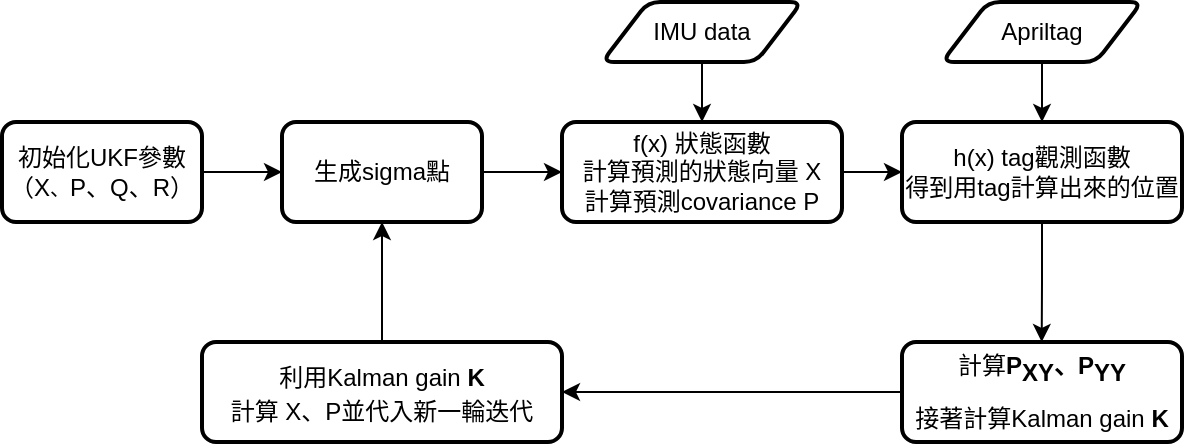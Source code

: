 <mxfile version="24.5.4" type="device">
  <diagram id="C5RBs43oDa-KdzZeNtuy" name="Page-1">
    <mxGraphModel dx="783" dy="453" grid="1" gridSize="10" guides="1" tooltips="1" connect="1" arrows="1" fold="1" page="1" pageScale="1" pageWidth="827" pageHeight="1169" math="0" shadow="0">
      <root>
        <mxCell id="WIyWlLk6GJQsqaUBKTNV-0" />
        <mxCell id="WIyWlLk6GJQsqaUBKTNV-1" parent="WIyWlLk6GJQsqaUBKTNV-0" />
        <mxCell id="FmCvHvQoK2uDitaGpl74-2" value="" style="edgeStyle=orthogonalEdgeStyle;rounded=0;orthogonalLoop=1;jettySize=auto;html=1;" edge="1" parent="WIyWlLk6GJQsqaUBKTNV-1" source="FmCvHvQoK2uDitaGpl74-0" target="FmCvHvQoK2uDitaGpl74-1">
          <mxGeometry relative="1" as="geometry" />
        </mxCell>
        <mxCell id="FmCvHvQoK2uDitaGpl74-0" value="初始化UKF參數&lt;div&gt;（X&lt;span style=&quot;font-size: 10px;&quot;&gt;、&lt;/span&gt;P、Q、R）&lt;/div&gt;" style="rounded=1;whiteSpace=wrap;html=1;absoluteArcSize=1;arcSize=14;strokeWidth=2;" vertex="1" parent="WIyWlLk6GJQsqaUBKTNV-1">
          <mxGeometry x="40" y="80" width="100" height="50" as="geometry" />
        </mxCell>
        <mxCell id="FmCvHvQoK2uDitaGpl74-3" style="edgeStyle=orthogonalEdgeStyle;rounded=0;orthogonalLoop=1;jettySize=auto;html=1;entryX=0;entryY=0.5;entryDx=0;entryDy=0;" edge="1" parent="WIyWlLk6GJQsqaUBKTNV-1" source="FmCvHvQoK2uDitaGpl74-1" target="FmCvHvQoK2uDitaGpl74-4">
          <mxGeometry relative="1" as="geometry">
            <mxPoint x="320" y="100" as="targetPoint" />
          </mxGeometry>
        </mxCell>
        <mxCell id="FmCvHvQoK2uDitaGpl74-1" value="生成sigma點" style="whiteSpace=wrap;html=1;rounded=1;arcSize=14;strokeWidth=2;" vertex="1" parent="WIyWlLk6GJQsqaUBKTNV-1">
          <mxGeometry x="180" y="80" width="100" height="50" as="geometry" />
        </mxCell>
        <mxCell id="FmCvHvQoK2uDitaGpl74-11" style="edgeStyle=orthogonalEdgeStyle;rounded=0;orthogonalLoop=1;jettySize=auto;html=1;" edge="1" parent="WIyWlLk6GJQsqaUBKTNV-1" source="FmCvHvQoK2uDitaGpl74-4" target="FmCvHvQoK2uDitaGpl74-10">
          <mxGeometry relative="1" as="geometry" />
        </mxCell>
        <mxCell id="FmCvHvQoK2uDitaGpl74-4" value="f(x) 狀態函數&lt;div&gt;計算預測的狀態向量 X&lt;/div&gt;&lt;div&gt;計算預測covariance P&lt;/div&gt;" style="whiteSpace=wrap;html=1;rounded=1;arcSize=14;strokeWidth=2;" vertex="1" parent="WIyWlLk6GJQsqaUBKTNV-1">
          <mxGeometry x="320" y="80" width="140" height="50" as="geometry" />
        </mxCell>
        <mxCell id="FmCvHvQoK2uDitaGpl74-7" style="edgeStyle=orthogonalEdgeStyle;rounded=0;orthogonalLoop=1;jettySize=auto;html=1;entryX=0.5;entryY=0;entryDx=0;entryDy=0;" edge="1" parent="WIyWlLk6GJQsqaUBKTNV-1" source="FmCvHvQoK2uDitaGpl74-6" target="FmCvHvQoK2uDitaGpl74-4">
          <mxGeometry relative="1" as="geometry" />
        </mxCell>
        <mxCell id="FmCvHvQoK2uDitaGpl74-6" value="IMU data" style="shape=parallelogram;html=1;strokeWidth=2;perimeter=parallelogramPerimeter;whiteSpace=wrap;rounded=1;arcSize=12;size=0.23;" vertex="1" parent="WIyWlLk6GJQsqaUBKTNV-1">
          <mxGeometry x="340" y="20" width="100" height="30" as="geometry" />
        </mxCell>
        <mxCell id="FmCvHvQoK2uDitaGpl74-14" style="edgeStyle=orthogonalEdgeStyle;rounded=0;orthogonalLoop=1;jettySize=auto;html=1;exitX=0.5;exitY=1;exitDx=0;exitDy=0;" edge="1" parent="WIyWlLk6GJQsqaUBKTNV-1" source="FmCvHvQoK2uDitaGpl74-10">
          <mxGeometry relative="1" as="geometry">
            <mxPoint x="559.857" y="190" as="targetPoint" />
          </mxGeometry>
        </mxCell>
        <mxCell id="FmCvHvQoK2uDitaGpl74-10" value="h(x) tag觀測函數&lt;div&gt;得到用tag計算出來的位置&lt;/div&gt;" style="whiteSpace=wrap;html=1;rounded=1;arcSize=14;strokeWidth=2;" vertex="1" parent="WIyWlLk6GJQsqaUBKTNV-1">
          <mxGeometry x="490" y="80" width="140" height="50" as="geometry" />
        </mxCell>
        <mxCell id="FmCvHvQoK2uDitaGpl74-13" value="" style="edgeStyle=orthogonalEdgeStyle;rounded=0;orthogonalLoop=1;jettySize=auto;html=1;" edge="1" parent="WIyWlLk6GJQsqaUBKTNV-1" source="FmCvHvQoK2uDitaGpl74-12" target="FmCvHvQoK2uDitaGpl74-10">
          <mxGeometry relative="1" as="geometry" />
        </mxCell>
        <mxCell id="FmCvHvQoK2uDitaGpl74-12" value="Apriltag" style="shape=parallelogram;html=1;strokeWidth=2;perimeter=parallelogramPerimeter;whiteSpace=wrap;rounded=1;arcSize=12;size=0.23;" vertex="1" parent="WIyWlLk6GJQsqaUBKTNV-1">
          <mxGeometry x="510" y="20" width="100" height="30" as="geometry" />
        </mxCell>
        <mxCell id="FmCvHvQoK2uDitaGpl74-17" style="edgeStyle=orthogonalEdgeStyle;rounded=0;orthogonalLoop=1;jettySize=auto;html=1;entryX=0.5;entryY=1;entryDx=0;entryDy=0;" edge="1" parent="WIyWlLk6GJQsqaUBKTNV-1" source="FmCvHvQoK2uDitaGpl74-18" target="FmCvHvQoK2uDitaGpl74-1">
          <mxGeometry relative="1" as="geometry" />
        </mxCell>
        <mxCell id="FmCvHvQoK2uDitaGpl74-15" value="&lt;font style=&quot;font-size: 12px;&quot;&gt;&lt;span style=&quot;-webkit-user-drag: none; -webkit-tap-highlight-color: transparent; margin: 0px; padding: 0px; user-select: text; text-align: left; white-space-collapse: preserve; background-color: rgb(255, 255, 255); line-height: 19.425px; font-family: Calibri, Calibri_EmbeddedFont, Calibri_MSFontService, sans-serif; font-variant-ligatures: none !important;&quot; class=&quot;TextRun SCXW242672587 BCX0&quot; lang=&quot;ZH-TW&quot; data-contrast=&quot;auto&quot;&gt;&lt;span style=&quot;-webkit-user-drag: none; -webkit-tap-highlight-color: transparent; margin: 0px; padding: 0px; user-select: text;&quot; class=&quot;NormalTextRun SCXW242672587 BCX0&quot;&gt;計算&lt;/span&gt;&lt;/span&gt;&lt;span style=&quot;-webkit-user-drag: none; -webkit-tap-highlight-color: transparent; margin: 0px; padding: 0px; user-select: text; text-align: left; white-space-collapse: preserve; background-color: rgb(255, 255, 255); line-height: 19.425px; font-family: Calibri, Calibri_EmbeddedFont, Calibri_MSFontService, sans-serif; font-weight: bold; font-variant-ligatures: none !important;&quot; class=&quot;TextRun SCXW242672587 BCX0&quot; lang=&quot;EN-US&quot; data-contrast=&quot;auto&quot;&gt;&lt;span style=&quot;-webkit-user-drag: none; -webkit-tap-highlight-color: transparent; margin: 0px; padding: 0px; user-select: text;&quot; class=&quot;NormalTextRun SCXW242672587 BCX0&quot;&gt;P&lt;/span&gt;&lt;/span&gt;&lt;span style=&quot;-webkit-user-drag: none; -webkit-tap-highlight-color: transparent; margin: 0px; padding: 0px; user-select: text; text-align: left; white-space-collapse: preserve; background-color: rgb(255, 255, 255); line-height: 19.425px; font-family: Calibri, Calibri_EmbeddedFont, Calibri_MSFontService, sans-serif; font-weight: bold; font-variant-ligatures: none !important;&quot; class=&quot;TextRun SCXW242672587 BCX0&quot; lang=&quot;EN-US&quot; data-contrast=&quot;auto&quot;&gt;&lt;span style=&quot;-webkit-user-drag: none; -webkit-tap-highlight-color: transparent; margin: 0px; padding: 0px; user-select: text; vertical-align: sub;&quot; data-fontsize=&quot;12&quot; class=&quot;NormalTextRun Subscript SCXW242672587 BCX0&quot;&gt;XY&lt;/span&gt;&lt;/span&gt;&lt;span style=&quot;-webkit-user-drag: none; -webkit-tap-highlight-color: transparent; margin: 0px; padding: 0px; user-select: text; text-align: left; white-space-collapse: preserve; background-color: rgb(255, 255, 255); line-height: 19.425px; font-family: Calibri, Calibri_EmbeddedFont, Calibri_MSFontService, sans-serif; font-weight: bold; font-variant-ligatures: none !important;&quot; class=&quot;TextRun SCXW242672587 BCX0&quot; lang=&quot;ZH-TW&quot; data-contrast=&quot;auto&quot;&gt;&lt;span style=&quot;-webkit-user-drag: none; -webkit-tap-highlight-color: transparent; margin: 0px; padding: 0px; user-select: text;&quot; class=&quot;NormalTextRun SCXW242672587 BCX0&quot;&gt;、&lt;/span&gt;&lt;/span&gt;&lt;span style=&quot;-webkit-user-drag: none; -webkit-tap-highlight-color: transparent; margin: 0px; padding: 0px; user-select: text; text-align: left; white-space-collapse: preserve; background-color: rgb(255, 255, 255); line-height: 19.425px; font-family: Calibri, Calibri_EmbeddedFont, Calibri_MSFontService, sans-serif; font-weight: bold; font-variant-ligatures: none !important;&quot; class=&quot;TextRun SCXW242672587 BCX0&quot; lang=&quot;EN-US&quot; data-contrast=&quot;auto&quot;&gt;&lt;span style=&quot;-webkit-user-drag: none; -webkit-tap-highlight-color: transparent; margin: 0px; padding: 0px; user-select: text;&quot; class=&quot;NormalTextRun SCXW242672587 BCX0&quot;&gt;P&lt;/span&gt;&lt;/span&gt;&lt;span style=&quot;-webkit-user-drag: none; -webkit-tap-highlight-color: transparent; margin: 0px; padding: 0px; user-select: text; text-align: left; white-space-collapse: preserve; background-color: rgb(255, 255, 255); line-height: 19.425px; font-family: Calibri, Calibri_EmbeddedFont, Calibri_MSFontService, sans-serif; font-weight: bold; font-variant-ligatures: none !important;&quot; class=&quot;TextRun SCXW242672587 BCX0&quot; lang=&quot;EN-US&quot; data-contrast=&quot;auto&quot;&gt;&lt;span style=&quot;-webkit-user-drag: none; -webkit-tap-highlight-color: transparent; margin: 0px; padding: 0px; user-select: text; vertical-align: sub;&quot; data-fontsize=&quot;12&quot; class=&quot;NormalTextRun Subscript SCXW242672587 BCX0&quot;&gt;YY&lt;/span&gt;&lt;/span&gt;&lt;/font&gt;&lt;div style=&quot;&quot;&gt;&lt;span style=&quot;-webkit-user-drag: none; -webkit-tap-highlight-color: transparent; margin: 0px; padding: 0px; user-select: text; text-align: left; white-space-collapse: preserve; background-color: rgb(255, 255, 255); line-height: 19.425px; font-family: Calibri, Calibri_EmbeddedFont, Calibri_MSFontService, sans-serif; font-weight: bold; font-variant-ligatures: none !important;&quot; class=&quot;TextRun SCXW242672587 BCX0&quot; lang=&quot;EN-US&quot; data-contrast=&quot;auto&quot;&gt;&lt;span style=&quot;-webkit-user-drag: none; -webkit-tap-highlight-color: transparent; margin: 0px; padding: 0px; user-select: text; vertical-align: sub;&quot; data-fontsize=&quot;12&quot; class=&quot;NormalTextRun Subscript SCXW242672587 BCX0&quot;&gt;&lt;font style=&quot;font-size: 12px;&quot;&gt;&lt;span style=&quot;-webkit-user-drag: none; -webkit-tap-highlight-color: transparent; margin: 0px; padding: 0px; user-select: text; font-weight: 400; line-height: 19.425px;&quot; class=&quot;TextRun SCXW242672587 BCX0&quot; lang=&quot;ZH-TW&quot; data-contrast=&quot;auto&quot;&gt;&lt;span style=&quot;-webkit-user-drag: none; -webkit-tap-highlight-color: transparent; margin: 0px; padding: 0px; user-select: text;&quot; class=&quot;NormalTextRun SCXW242672587 BCX0&quot;&gt;接著計算&lt;/span&gt;&lt;/span&gt;&lt;span style=&quot;-webkit-user-drag: none; -webkit-tap-highlight-color: transparent; margin: 0px; padding: 0px; user-select: text; font-weight: 400; line-height: 19.425px;&quot; class=&quot;TextRun SCXW242672587 BCX0&quot; lang=&quot;EN-US&quot; data-contrast=&quot;auto&quot;&gt;&lt;span style=&quot;-webkit-user-drag: none; -webkit-tap-highlight-color: transparent; margin: 0px; padding: 0px; user-select: text;&quot; class=&quot;NormalTextRun SCXW242672587 BCX0&quot;&gt;Kalman gain&lt;/span&gt;&lt;/span&gt;&lt;span style=&quot;-webkit-user-drag: none; -webkit-tap-highlight-color: transparent; margin: 0px; padding: 0px; user-select: text; font-weight: 400; line-height: 19.425px;&quot; class=&quot;TextRun SCXW242672587 BCX0&quot; lang=&quot;ZH-TW&quot; data-contrast=&quot;auto&quot;&gt;&lt;span style=&quot;-webkit-user-drag: none; -webkit-tap-highlight-color: transparent; margin: 0px; padding: 0px; user-select: text;&quot; class=&quot;NormalTextRun SCXW242672587 BCX0&quot;&gt; &lt;/span&gt;&lt;/span&gt;&lt;span style=&quot;-webkit-user-drag: none; -webkit-tap-highlight-color: transparent; margin: 0px; padding: 0px; user-select: text; line-height: 19.425px;&quot; class=&quot;TextRun SCXW242672587 BCX0&quot; lang=&quot;EN-US&quot; data-contrast=&quot;auto&quot;&gt;&lt;span style=&quot;-webkit-user-drag: none; -webkit-tap-highlight-color: transparent; margin: 0px; padding: 0px; user-select: text;&quot; class=&quot;NormalTextRun SCXW242672587 BCX0&quot;&gt;K&lt;/span&gt;&lt;/span&gt;&lt;/font&gt;&lt;span style=&quot;font-size: 9.5pt;&quot;&gt;&lt;br&gt;&lt;/span&gt;&lt;/span&gt;&lt;/span&gt;&lt;/div&gt;" style="whiteSpace=wrap;html=1;rounded=1;arcSize=14;strokeWidth=2;" vertex="1" parent="WIyWlLk6GJQsqaUBKTNV-1">
          <mxGeometry x="490" y="190" width="140" height="50" as="geometry" />
        </mxCell>
        <mxCell id="FmCvHvQoK2uDitaGpl74-19" value="" style="edgeStyle=orthogonalEdgeStyle;rounded=0;orthogonalLoop=1;jettySize=auto;html=1;entryX=1;entryY=0.5;entryDx=0;entryDy=0;" edge="1" parent="WIyWlLk6GJQsqaUBKTNV-1" source="FmCvHvQoK2uDitaGpl74-15" target="FmCvHvQoK2uDitaGpl74-18">
          <mxGeometry relative="1" as="geometry">
            <mxPoint x="490" y="215" as="sourcePoint" />
            <mxPoint x="230" y="130" as="targetPoint" />
          </mxGeometry>
        </mxCell>
        <mxCell id="FmCvHvQoK2uDitaGpl74-18" value="&lt;font style=&quot;font-size: 12px;&quot;&gt;&lt;span style=&quot;forced-color-adjust: none; color: rgb(0, 0, 0); font-family: Calibri, Calibri_EmbeddedFont, Calibri_MSFontService, sans-serif; font-style: normal; font-variant-ligatures: none; font-variant-caps: normal; letter-spacing: normal; orphans: 2; text-align: left; text-indent: 0px; text-transform: none; widows: 2; word-spacing: 0px; -webkit-text-stroke-width: 0px; white-space: pre-wrap; background-color: rgb(255, 255, 255); text-decoration-thickness: initial; text-decoration-style: initial; text-decoration-color: initial; -webkit-user-drag: none; -webkit-tap-highlight-color: transparent; margin: 0px; padding: 0px; user-select: text; font-weight: 400; line-height: 19.425px;&quot; class=&quot;TextRun SCXW242672587 BCX0&quot; lang=&quot;EN-US&quot; data-contrast=&quot;auto&quot;&gt;&lt;span style=&quot;forced-color-adjust: none; -webkit-user-drag: none; -webkit-tap-highlight-color: transparent; margin: 0px; padding: 0px; user-select: text;&quot; class=&quot;NormalTextRun SCXW242672587 BCX0&quot;&gt;利用Kalman gain&lt;/span&gt;&lt;/span&gt;&lt;span style=&quot;forced-color-adjust: none; color: rgb(0, 0, 0); font-family: Calibri, Calibri_EmbeddedFont, Calibri_MSFontService, sans-serif; font-style: normal; font-variant-ligatures: none; font-variant-caps: normal; letter-spacing: normal; orphans: 2; text-align: left; text-indent: 0px; text-transform: none; widows: 2; word-spacing: 0px; -webkit-text-stroke-width: 0px; white-space: pre-wrap; background-color: rgb(255, 255, 255); text-decoration-thickness: initial; text-decoration-style: initial; text-decoration-color: initial; -webkit-user-drag: none; -webkit-tap-highlight-color: transparent; margin: 0px; padding: 0px; user-select: text; font-weight: 400; line-height: 19.425px;&quot; class=&quot;TextRun SCXW242672587 BCX0&quot; lang=&quot;ZH-TW&quot; data-contrast=&quot;auto&quot;&gt;&lt;span style=&quot;forced-color-adjust: none; -webkit-user-drag: none; -webkit-tap-highlight-color: transparent; margin: 0px; padding: 0px; user-select: text;&quot; class=&quot;NormalTextRun SCXW242672587 BCX0&quot;&gt; &lt;/span&gt;&lt;/span&gt;&lt;span style=&quot;forced-color-adjust: none; color: rgb(0, 0, 0); font-family: Calibri, Calibri_EmbeddedFont, Calibri_MSFontService, sans-serif; font-style: normal; font-variant-ligatures: none; font-variant-caps: normal; font-weight: 700; letter-spacing: normal; orphans: 2; text-align: left; text-indent: 0px; text-transform: none; widows: 2; word-spacing: 0px; -webkit-text-stroke-width: 0px; white-space: pre-wrap; background-color: rgb(255, 255, 255); text-decoration-thickness: initial; text-decoration-style: initial; text-decoration-color: initial; -webkit-user-drag: none; -webkit-tap-highlight-color: transparent; margin: 0px; padding: 0px; user-select: text; line-height: 19.425px;&quot; class=&quot;TextRun SCXW242672587 BCX0&quot; lang=&quot;EN-US&quot; data-contrast=&quot;auto&quot;&gt;&lt;span style=&quot;forced-color-adjust: none; -webkit-user-drag: none; -webkit-tap-highlight-color: transparent; margin: 0px; padding: 0px; user-select: text;&quot; class=&quot;NormalTextRun SCXW242672587 BCX0&quot;&gt;K&lt;/span&gt;&lt;/span&gt;&lt;/font&gt;&lt;div style=&quot;text-align: left;&quot;&gt;&lt;font style=&quot;font-size: 12px;&quot;&gt;計算 X、P並代入新一輪迭代&lt;/font&gt;&lt;/div&gt;" style="whiteSpace=wrap;html=1;rounded=1;arcSize=14;strokeWidth=2;" vertex="1" parent="WIyWlLk6GJQsqaUBKTNV-1">
          <mxGeometry x="140" y="190" width="180" height="50" as="geometry" />
        </mxCell>
      </root>
    </mxGraphModel>
  </diagram>
</mxfile>
